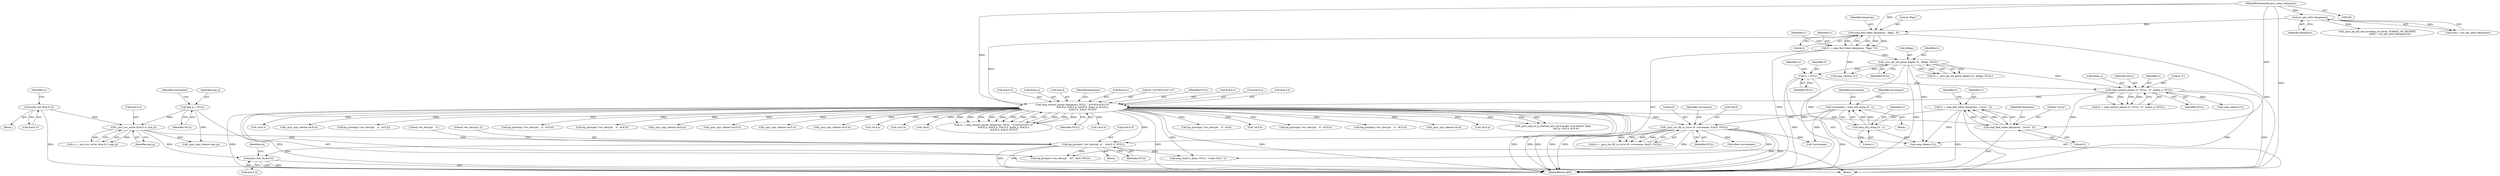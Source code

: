 digraph "0_gnupg_da780c8183cccc8f533c8ace8211ac2cb2bdee7b@API" {
"1000714" [label="(Call,point_free (&sk.E.G))"];
"1000414" [label="(Call,log_printpnt (\"ecc_decrypt  g\",   &sk.E.G, NULL))"];
"1000287" [label="(Call,_gcry_ecc_os2ec (&sk.E.G, mpi_g))"];
"1000278" [label="(Call,point_init (&sk.E.G))"];
"1000127" [label="(Call,mpi_g = NULL)"];
"1000319" [label="(Call,_gcry_ecc_fill_in_curve (0, curvename, &sk.E, NULL))"];
"1000309" [label="(Call,curvename = sexp_nth_string (l1, 1))"];
"1000311" [label="(Call,sexp_nth_string (l1, 1))"];
"1000300" [label="(Call,l1 = sexp_find_token (keyparms, \"curve\", 5))"];
"1000302" [label="(Call,sexp_find_token (keyparms, \"curve\", 5))"];
"1000231" [label="(Call,sexp_extract_param (keyparms, NULL, \"-p?a?b?g?n?h?+d\",\n                           &sk.E.p, &sk.E.a, &sk.E.b, &mpi_g, &sk.E.n,\n                           &sk.E.h, &sk.d, NULL))"];
"1000170" [label="(Call,sexp_find_token (keyparms, \"flags\", 0))"];
"1000166" [label="(Call,ecc_get_nbits (keyparms))"];
"1000112" [label="(MethodParameterIn,gcry_sexp_t keyparms)"];
"1000206" [label="(Call,sexp_extract_param (l1, NULL, \"e\", &data_e, NULL))"];
"1000189" [label="(Call,l1 = NULL)"];
"1000179" [label="(Call,_gcry_pk_util_parse_flaglist (l1, &flags, NULL))"];
"1000168" [label="(Call,l1 = sexp_find_token (keyparms, \"flags\", 0))"];
"1000287" [label="(Call,_gcry_ecc_os2ec (&sk.E.G, mpi_g))"];
"1000739" [label="(Call,xfree (curvename))"];
"1000315" [label="(Identifier,curvename)"];
"1000440" [label="(Call,log_printmpi (\"ecc_decrypt    d\", sk.d))"];
"1000169" [label="(Identifier,l1)"];
"1000294" [label="(Identifier,mpi_g)"];
"1000714" [label="(Call,point_free (&sk.E.G))"];
"1000320" [label="(Literal,0)"];
"1000422" [label="(Identifier,NULL)"];
"1000461" [label="(Call,!sk.E.b)"];
"1000307" [label="(Identifier,l1)"];
"1000317" [label="(Call,rc = _gcry_ecc_fill_in_curve (0, curvename, &sk.E, NULL))"];
"1000177" [label="(Call,rc = _gcry_pk_util_parse_flaglist (l1, &flags, NULL))"];
"1000305" [label="(Literal,5)"];
"1000204" [label="(Call,rc = sexp_extract_param (l1, NULL, \"e\", &data_e, NULL))"];
"1000207" [label="(Identifier,l1)"];
"1000407" [label="(Call,log_printmpi (\"ecc_decrypt    b\", sk.E.b))"];
"1000191" [label="(Identifier,NULL)"];
"1000167" [label="(Identifier,keyparms)"];
"1000423" [label="(Call,log_printmpi (\"ecc_decrypt    n\", sk.E.n))"];
"1000741" [label="(Call,sexp_release (l1))"];
"1000300" [label="(Call,l1 = sexp_find_token (keyparms, \"curve\", 5))"];
"1000172" [label="(Literal,\"flags\")"];
"1000733" [label="(Call,_gcry_mpi_release (sk.d))"];
"1000447" [label="(Call,!sk.E.p)"];
"1000190" [label="(Identifier,l1)"];
"1000501" [label="(Call,_gcry_mpi_ec_p_internal_new (sk.E.model, sk.E.dialect, flags,\n                                    sk.E.p, sk.E.a, sk.E.b))"];
"1000193" [label="(Identifier,rc)"];
"1000321" [label="(Identifier,curvename)"];
"1000253" [label="(Call,&mpi_g)"];
"1000113" [label="(Block,)"];
"1000171" [label="(Identifier,keyparms)"];
"1000477" [label="(Call,!sk.E.n)"];
"1000187" [label="(Call,sexp_release (l1))"];
"1000680" [label="(Call,sexp_build (r_plain, NULL, \"(value %m)\", r))"];
"1000267" [label="(Call,&sk.d)"];
"1000285" [label="(Call,rc = _gcry_ecc_os2ec (&sk.E.G, mpi_g))"];
"1000288" [label="(Call,&sk.E.G)"];
"1000160" [label="(Call,_gcry_pk_util_init_encoding_ctx (&ctx, PUBKEY_OP_DECRYPT,\n                                   (nbits = ecc_get_nbits (keyparms))))"];
"1000700" [label="(Call,_gcry_mpi_release (sk.E.a))"];
"1000326" [label="(Identifier,NULL)"];
"1000164" [label="(Call,nbits = ecc_get_nbits (keyparms))"];
"1000232" [label="(Identifier,keyparms)"];
"1000756" [label="(MethodReturn,RET)"];
"1000255" [label="(Call,&sk.E.n)"];
"1000393" [label="(Call,log_printmpi (\"ecc_decrypt    p\", sk.E.p))"];
"1000400" [label="(Call,log_printmpi (\"ecc_decrypt    a\", sk.E.a))"];
"1000129" [label="(Identifier,NULL)"];
"1000430" [label="(Call,log_printmpi (\"ecc_decrypt    h\", sk.E.h))"];
"1000694" [label="(Call,_gcry_mpi_release (sk.E.p))"];
"1000415" [label="(Literal,\"ecc_decrypt  g\")"];
"1000706" [label="(Call,_gcry_mpi_release (sk.E.b))"];
"1000168" [label="(Call,l1 = sexp_find_token (keyparms, \"flags\", 0))"];
"1000128" [label="(Identifier,mpi_g)"];
"1000553" [label="(Call,log_printpnt (\"ecc_decrypt    kG\", &kG, NULL))"];
"1000414" [label="(Call,log_printpnt (\"ecc_decrypt  g\",   &sk.E.G, NULL))"];
"1000234" [label="(Literal,\"-p?a?b?g?n?h?+d\")"];
"1000721" [label="(Call,_gcry_mpi_release (sk.E.n))"];
"1000416" [label="(Call,&sk.E.G)"];
"1000301" [label="(Identifier,l1)"];
"1000322" [label="(Call,&sk.E)"];
"1000298" [label="(Call,sexp_release (l1))"];
"1000170" [label="(Call,sexp_find_token (keyparms, \"flags\", 0))"];
"1000233" [label="(Identifier,NULL)"];
"1000206" [label="(Call,sexp_extract_param (l1, NULL, \"e\", &data_e, NULL))"];
"1000277" [label="(Block,)"];
"1000727" [label="(Call,_gcry_mpi_release (sk.E.h))"];
"1000241" [label="(Call,&sk.E.a)"];
"1000209" [label="(Literal,\"e\")"];
"1000454" [label="(Call,!sk.E.a)"];
"1000235" [label="(Call,&sk.E.p)"];
"1000180" [label="(Identifier,l1)"];
"1000181" [label="(Call,&flags)"];
"1000712" [label="(Call,_gcry_mpi_release (mpi_g))"];
"1000424" [label="(Literal,\"ecc_decrypt    n\")"];
"1000173" [label="(Literal,0)"];
"1000127" [label="(Call,mpi_g = NULL)"];
"1000319" [label="(Call,_gcry_ecc_fill_in_curve (0, curvename, &sk.E, NULL))"];
"1000231" [label="(Call,sexp_extract_param (keyparms, NULL, \"-p?a?b?g?n?h?+d\",\n                           &sk.E.p, &sk.E.a, &sk.E.b, &mpi_g, &sk.E.n,\n                           &sk.E.h, &sk.d, NULL))"];
"1000286" [label="(Identifier,rc)"];
"1000715" [label="(Call,&sk.E.G)"];
"1000349" [label="(Call,!sk.E.h)"];
"1000490" [label="(Call,!sk.d)"];
"1000210" [label="(Call,&data_e)"];
"1000279" [label="(Call,&sk.E.G)"];
"1000312" [label="(Identifier,l1)"];
"1000331" [label="(Call,!curvename)"];
"1000189" [label="(Call,l1 = NULL)"];
"1000309" [label="(Call,curvename = sexp_nth_string (l1, 1))"];
"1000261" [label="(Call,&sk.E.h)"];
"1000112" [label="(MethodParameterIn,gcry_sexp_t keyparms)"];
"1000175" [label="(Identifier,l1)"];
"1000208" [label="(Identifier,NULL)"];
"1000229" [label="(Call,rc = sexp_extract_param (keyparms, NULL, \"-p?a?b?g?n?h?+d\",\n                           &sk.E.p, &sk.E.a, &sk.E.b, &mpi_g, &sk.E.n,\n                           &sk.E.h, &sk.d, NULL))"];
"1000278" [label="(Call,point_init (&sk.E.G))"];
"1000365" [label="(Block,)"];
"1000302" [label="(Call,sexp_find_token (keyparms, \"curve\", 5))"];
"1000179" [label="(Call,_gcry_pk_util_parse_flaglist (l1, &flags, NULL))"];
"1000271" [label="(Identifier,NULL)"];
"1000311" [label="(Call,sexp_nth_string (l1, 1))"];
"1000166" [label="(Call,ecc_get_nbits (keyparms))"];
"1000313" [label="(Literal,1)"];
"1000308" [label="(Block,)"];
"1000724" [label="(Identifier,sk)"];
"1000132" [label="(Identifier,curvename)"];
"1000212" [label="(Identifier,NULL)"];
"1000310" [label="(Identifier,curvename)"];
"1000303" [label="(Identifier,keyparms)"];
"1000304" [label="(Literal,\"curve\")"];
"1000247" [label="(Call,&sk.E.b)"];
"1000484" [label="(Call,!sk.E.h)"];
"1000183" [label="(Identifier,NULL)"];
"1000714" -> "1000113"  [label="AST: "];
"1000714" -> "1000715"  [label="CFG: "];
"1000715" -> "1000714"  [label="AST: "];
"1000724" -> "1000714"  [label="CFG: "];
"1000714" -> "1000756"  [label="DDG: "];
"1000714" -> "1000756"  [label="DDG: "];
"1000414" -> "1000714"  [label="DDG: "];
"1000287" -> "1000714"  [label="DDG: "];
"1000414" -> "1000365"  [label="AST: "];
"1000414" -> "1000422"  [label="CFG: "];
"1000415" -> "1000414"  [label="AST: "];
"1000416" -> "1000414"  [label="AST: "];
"1000422" -> "1000414"  [label="AST: "];
"1000424" -> "1000414"  [label="CFG: "];
"1000414" -> "1000756"  [label="DDG: "];
"1000414" -> "1000756"  [label="DDG: "];
"1000287" -> "1000414"  [label="DDG: "];
"1000319" -> "1000414"  [label="DDG: "];
"1000231" -> "1000414"  [label="DDG: "];
"1000414" -> "1000553"  [label="DDG: "];
"1000414" -> "1000680"  [label="DDG: "];
"1000287" -> "1000285"  [label="AST: "];
"1000287" -> "1000294"  [label="CFG: "];
"1000288" -> "1000287"  [label="AST: "];
"1000294" -> "1000287"  [label="AST: "];
"1000285" -> "1000287"  [label="CFG: "];
"1000287" -> "1000285"  [label="DDG: "];
"1000287" -> "1000285"  [label="DDG: "];
"1000278" -> "1000287"  [label="DDG: "];
"1000127" -> "1000287"  [label="DDG: "];
"1000287" -> "1000712"  [label="DDG: "];
"1000278" -> "1000277"  [label="AST: "];
"1000278" -> "1000279"  [label="CFG: "];
"1000279" -> "1000278"  [label="AST: "];
"1000286" -> "1000278"  [label="CFG: "];
"1000278" -> "1000756"  [label="DDG: "];
"1000127" -> "1000113"  [label="AST: "];
"1000127" -> "1000129"  [label="CFG: "];
"1000128" -> "1000127"  [label="AST: "];
"1000129" -> "1000127"  [label="AST: "];
"1000132" -> "1000127"  [label="CFG: "];
"1000127" -> "1000712"  [label="DDG: "];
"1000319" -> "1000317"  [label="AST: "];
"1000319" -> "1000326"  [label="CFG: "];
"1000320" -> "1000319"  [label="AST: "];
"1000321" -> "1000319"  [label="AST: "];
"1000322" -> "1000319"  [label="AST: "];
"1000326" -> "1000319"  [label="AST: "];
"1000317" -> "1000319"  [label="CFG: "];
"1000319" -> "1000756"  [label="DDG: "];
"1000319" -> "1000756"  [label="DDG: "];
"1000319" -> "1000317"  [label="DDG: "];
"1000319" -> "1000317"  [label="DDG: "];
"1000319" -> "1000317"  [label="DDG: "];
"1000319" -> "1000317"  [label="DDG: "];
"1000309" -> "1000319"  [label="DDG: "];
"1000231" -> "1000319"  [label="DDG: "];
"1000319" -> "1000331"  [label="DDG: "];
"1000319" -> "1000553"  [label="DDG: "];
"1000319" -> "1000680"  [label="DDG: "];
"1000319" -> "1000739"  [label="DDG: "];
"1000309" -> "1000308"  [label="AST: "];
"1000309" -> "1000311"  [label="CFG: "];
"1000310" -> "1000309"  [label="AST: "];
"1000311" -> "1000309"  [label="AST: "];
"1000315" -> "1000309"  [label="CFG: "];
"1000309" -> "1000756"  [label="DDG: "];
"1000311" -> "1000309"  [label="DDG: "];
"1000311" -> "1000309"  [label="DDG: "];
"1000309" -> "1000331"  [label="DDG: "];
"1000311" -> "1000313"  [label="CFG: "];
"1000312" -> "1000311"  [label="AST: "];
"1000313" -> "1000311"  [label="AST: "];
"1000300" -> "1000311"  [label="DDG: "];
"1000311" -> "1000741"  [label="DDG: "];
"1000300" -> "1000113"  [label="AST: "];
"1000300" -> "1000302"  [label="CFG: "];
"1000301" -> "1000300"  [label="AST: "];
"1000302" -> "1000300"  [label="AST: "];
"1000307" -> "1000300"  [label="CFG: "];
"1000300" -> "1000756"  [label="DDG: "];
"1000302" -> "1000300"  [label="DDG: "];
"1000302" -> "1000300"  [label="DDG: "];
"1000302" -> "1000300"  [label="DDG: "];
"1000300" -> "1000741"  [label="DDG: "];
"1000302" -> "1000305"  [label="CFG: "];
"1000303" -> "1000302"  [label="AST: "];
"1000304" -> "1000302"  [label="AST: "];
"1000305" -> "1000302"  [label="AST: "];
"1000302" -> "1000756"  [label="DDG: "];
"1000231" -> "1000302"  [label="DDG: "];
"1000112" -> "1000302"  [label="DDG: "];
"1000231" -> "1000229"  [label="AST: "];
"1000231" -> "1000271"  [label="CFG: "];
"1000232" -> "1000231"  [label="AST: "];
"1000233" -> "1000231"  [label="AST: "];
"1000234" -> "1000231"  [label="AST: "];
"1000235" -> "1000231"  [label="AST: "];
"1000241" -> "1000231"  [label="AST: "];
"1000247" -> "1000231"  [label="AST: "];
"1000253" -> "1000231"  [label="AST: "];
"1000255" -> "1000231"  [label="AST: "];
"1000261" -> "1000231"  [label="AST: "];
"1000267" -> "1000231"  [label="AST: "];
"1000271" -> "1000231"  [label="AST: "];
"1000229" -> "1000231"  [label="CFG: "];
"1000231" -> "1000756"  [label="DDG: "];
"1000231" -> "1000756"  [label="DDG: "];
"1000231" -> "1000756"  [label="DDG: "];
"1000231" -> "1000756"  [label="DDG: "];
"1000231" -> "1000756"  [label="DDG: "];
"1000231" -> "1000756"  [label="DDG: "];
"1000231" -> "1000756"  [label="DDG: "];
"1000231" -> "1000756"  [label="DDG: "];
"1000231" -> "1000756"  [label="DDG: "];
"1000231" -> "1000229"  [label="DDG: "];
"1000231" -> "1000229"  [label="DDG: "];
"1000231" -> "1000229"  [label="DDG: "];
"1000231" -> "1000229"  [label="DDG: "];
"1000231" -> "1000229"  [label="DDG: "];
"1000231" -> "1000229"  [label="DDG: "];
"1000231" -> "1000229"  [label="DDG: "];
"1000231" -> "1000229"  [label="DDG: "];
"1000231" -> "1000229"  [label="DDG: "];
"1000231" -> "1000229"  [label="DDG: "];
"1000170" -> "1000231"  [label="DDG: "];
"1000112" -> "1000231"  [label="DDG: "];
"1000206" -> "1000231"  [label="DDG: "];
"1000231" -> "1000349"  [label="DDG: "];
"1000231" -> "1000393"  [label="DDG: "];
"1000231" -> "1000400"  [label="DDG: "];
"1000231" -> "1000407"  [label="DDG: "];
"1000231" -> "1000423"  [label="DDG: "];
"1000231" -> "1000430"  [label="DDG: "];
"1000231" -> "1000440"  [label="DDG: "];
"1000231" -> "1000447"  [label="DDG: "];
"1000231" -> "1000454"  [label="DDG: "];
"1000231" -> "1000461"  [label="DDG: "];
"1000231" -> "1000477"  [label="DDG: "];
"1000231" -> "1000484"  [label="DDG: "];
"1000231" -> "1000490"  [label="DDG: "];
"1000231" -> "1000501"  [label="DDG: "];
"1000231" -> "1000501"  [label="DDG: "];
"1000231" -> "1000501"  [label="DDG: "];
"1000231" -> "1000553"  [label="DDG: "];
"1000231" -> "1000680"  [label="DDG: "];
"1000231" -> "1000694"  [label="DDG: "];
"1000231" -> "1000700"  [label="DDG: "];
"1000231" -> "1000706"  [label="DDG: "];
"1000231" -> "1000721"  [label="DDG: "];
"1000231" -> "1000727"  [label="DDG: "];
"1000231" -> "1000733"  [label="DDG: "];
"1000170" -> "1000168"  [label="AST: "];
"1000170" -> "1000173"  [label="CFG: "];
"1000171" -> "1000170"  [label="AST: "];
"1000172" -> "1000170"  [label="AST: "];
"1000173" -> "1000170"  [label="AST: "];
"1000168" -> "1000170"  [label="CFG: "];
"1000170" -> "1000756"  [label="DDG: "];
"1000170" -> "1000168"  [label="DDG: "];
"1000170" -> "1000168"  [label="DDG: "];
"1000170" -> "1000168"  [label="DDG: "];
"1000166" -> "1000170"  [label="DDG: "];
"1000112" -> "1000170"  [label="DDG: "];
"1000166" -> "1000164"  [label="AST: "];
"1000166" -> "1000167"  [label="CFG: "];
"1000167" -> "1000166"  [label="AST: "];
"1000164" -> "1000166"  [label="CFG: "];
"1000166" -> "1000160"  [label="DDG: "];
"1000166" -> "1000164"  [label="DDG: "];
"1000112" -> "1000166"  [label="DDG: "];
"1000112" -> "1000109"  [label="AST: "];
"1000112" -> "1000756"  [label="DDG: "];
"1000206" -> "1000204"  [label="AST: "];
"1000206" -> "1000212"  [label="CFG: "];
"1000207" -> "1000206"  [label="AST: "];
"1000208" -> "1000206"  [label="AST: "];
"1000209" -> "1000206"  [label="AST: "];
"1000210" -> "1000206"  [label="AST: "];
"1000212" -> "1000206"  [label="AST: "];
"1000204" -> "1000206"  [label="CFG: "];
"1000206" -> "1000756"  [label="DDG: "];
"1000206" -> "1000756"  [label="DDG: "];
"1000206" -> "1000204"  [label="DDG: "];
"1000206" -> "1000204"  [label="DDG: "];
"1000206" -> "1000204"  [label="DDG: "];
"1000206" -> "1000204"  [label="DDG: "];
"1000189" -> "1000206"  [label="DDG: "];
"1000179" -> "1000206"  [label="DDG: "];
"1000206" -> "1000298"  [label="DDG: "];
"1000206" -> "1000741"  [label="DDG: "];
"1000189" -> "1000113"  [label="AST: "];
"1000189" -> "1000191"  [label="CFG: "];
"1000190" -> "1000189"  [label="AST: "];
"1000191" -> "1000189"  [label="AST: "];
"1000193" -> "1000189"  [label="CFG: "];
"1000189" -> "1000756"  [label="DDG: "];
"1000179" -> "1000189"  [label="DDG: "];
"1000189" -> "1000741"  [label="DDG: "];
"1000179" -> "1000177"  [label="AST: "];
"1000179" -> "1000183"  [label="CFG: "];
"1000180" -> "1000179"  [label="AST: "];
"1000181" -> "1000179"  [label="AST: "];
"1000183" -> "1000179"  [label="AST: "];
"1000177" -> "1000179"  [label="CFG: "];
"1000179" -> "1000756"  [label="DDG: "];
"1000179" -> "1000756"  [label="DDG: "];
"1000179" -> "1000177"  [label="DDG: "];
"1000179" -> "1000177"  [label="DDG: "];
"1000179" -> "1000177"  [label="DDG: "];
"1000168" -> "1000179"  [label="DDG: "];
"1000179" -> "1000187"  [label="DDG: "];
"1000179" -> "1000741"  [label="DDG: "];
"1000168" -> "1000113"  [label="AST: "];
"1000169" -> "1000168"  [label="AST: "];
"1000175" -> "1000168"  [label="CFG: "];
"1000168" -> "1000756"  [label="DDG: "];
"1000168" -> "1000187"  [label="DDG: "];
}
